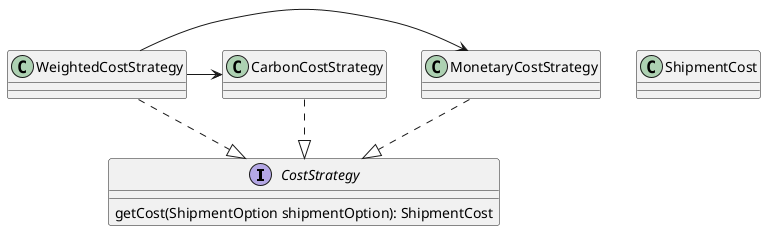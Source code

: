@startuml
'https://plantuml.com/salt

interface CostStrategy {
getCost(ShipmentOption shipmentOption): ShipmentCost
}

class ShipmentCost
class MonetaryCostStrategy
class CarbonCostStrategy

class WeightedCostStrategy

WeightedCostStrategy -> MonetaryCostStrategy
WeightedCostStrategy -> CarbonCostStrategy

MonetaryCostStrategy ..|> CostStrategy
CarbonCostStrategy ..|> CostStrategy
WeightedCostStrategy ..|> CostStrategy

@enduml